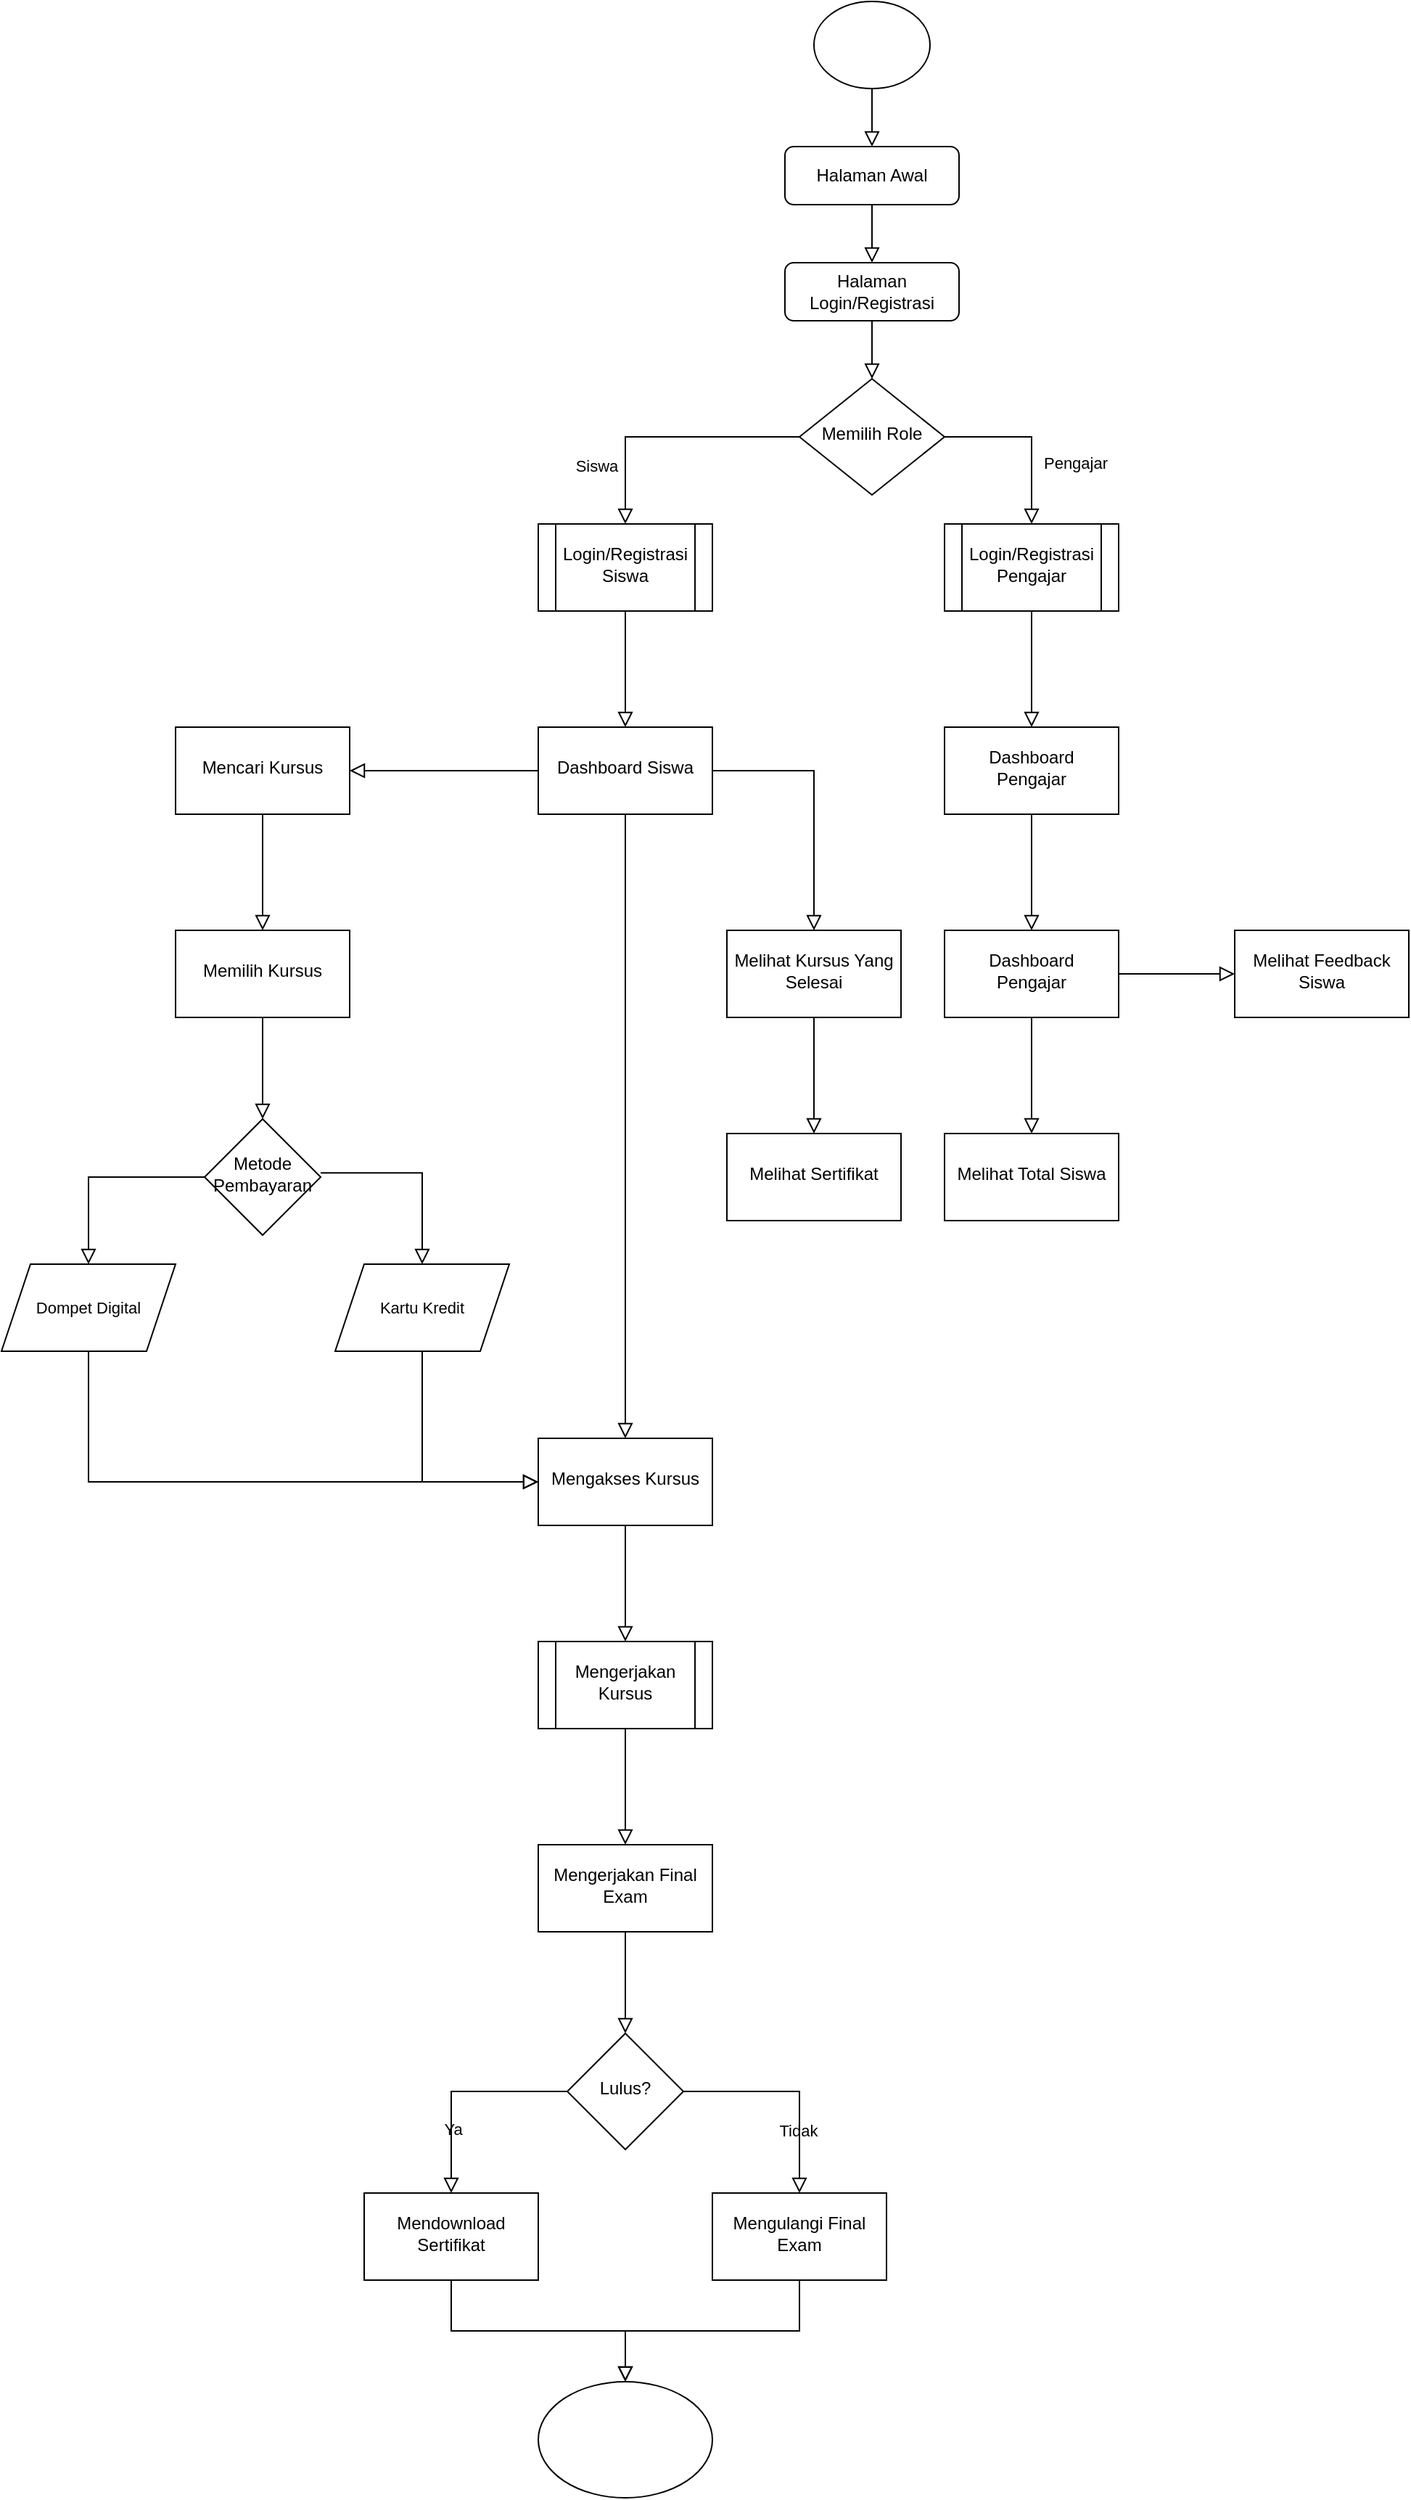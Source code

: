 <mxfile version="26.0.12">
  <diagram id="C5RBs43oDa-KdzZeNtuy" name="Page-1">
    <mxGraphModel dx="1753" dy="1668" grid="1" gridSize="10" guides="1" tooltips="1" connect="1" arrows="1" fold="1" page="1" pageScale="1" pageWidth="827" pageHeight="1169" math="0" shadow="0">
      <root>
        <mxCell id="WIyWlLk6GJQsqaUBKTNV-0" />
        <mxCell id="WIyWlLk6GJQsqaUBKTNV-1" parent="WIyWlLk6GJQsqaUBKTNV-0" />
        <mxCell id="doHnMJxgSsr2NYavL-G8-13" style="edgeStyle=orthogonalEdgeStyle;shape=connector;rounded=0;orthogonalLoop=1;jettySize=auto;html=1;exitX=0.5;exitY=1;exitDx=0;exitDy=0;entryX=0.5;entryY=0;entryDx=0;entryDy=0;shadow=0;strokeColor=default;strokeWidth=1;align=center;verticalAlign=middle;fontFamily=Helvetica;fontSize=11;fontColor=default;labelBackgroundColor=none;endArrow=block;endFill=0;endSize=8;" edge="1" parent="WIyWlLk6GJQsqaUBKTNV-1" source="WIyWlLk6GJQsqaUBKTNV-3" target="doHnMJxgSsr2NYavL-G8-12">
          <mxGeometry relative="1" as="geometry" />
        </mxCell>
        <mxCell id="WIyWlLk6GJQsqaUBKTNV-3" value="Halaman Awal" style="rounded=1;whiteSpace=wrap;html=1;fontSize=12;glass=0;strokeWidth=1;shadow=0;" parent="WIyWlLk6GJQsqaUBKTNV-1" vertex="1">
          <mxGeometry x="160" y="70" width="120" height="40" as="geometry" />
        </mxCell>
        <mxCell id="doHnMJxgSsr2NYavL-G8-17" style="edgeStyle=orthogonalEdgeStyle;shape=connector;rounded=0;orthogonalLoop=1;jettySize=auto;html=1;exitX=0;exitY=0.5;exitDx=0;exitDy=0;shadow=0;strokeColor=default;strokeWidth=1;align=center;verticalAlign=middle;fontFamily=Helvetica;fontSize=11;fontColor=default;labelBackgroundColor=none;endArrow=block;endFill=0;endSize=8;entryX=0.5;entryY=0;entryDx=0;entryDy=0;" edge="1" parent="WIyWlLk6GJQsqaUBKTNV-1" source="WIyWlLk6GJQsqaUBKTNV-6" target="doHnMJxgSsr2NYavL-G8-24">
          <mxGeometry relative="1" as="geometry">
            <mxPoint x="110" y="270" as="sourcePoint" />
            <mxPoint x="49.966" y="330.028" as="targetPoint" />
          </mxGeometry>
        </mxCell>
        <mxCell id="doHnMJxgSsr2NYavL-G8-19" value="Siswa" style="edgeLabel;html=1;align=center;verticalAlign=middle;resizable=0;points=[];fontFamily=Helvetica;fontSize=11;fontColor=default;labelBackgroundColor=none;" vertex="1" connectable="0" parent="doHnMJxgSsr2NYavL-G8-17">
          <mxGeometry x="0.291" y="-1" relative="1" as="geometry">
            <mxPoint x="-24" y="21" as="offset" />
          </mxGeometry>
        </mxCell>
        <mxCell id="doHnMJxgSsr2NYavL-G8-18" style="edgeStyle=orthogonalEdgeStyle;shape=connector;rounded=0;orthogonalLoop=1;jettySize=auto;html=1;exitX=1;exitY=0.5;exitDx=0;exitDy=0;shadow=0;strokeColor=default;strokeWidth=1;align=center;verticalAlign=middle;fontFamily=Helvetica;fontSize=11;fontColor=default;labelBackgroundColor=none;endArrow=block;endFill=0;endSize=8;entryX=0.5;entryY=0;entryDx=0;entryDy=0;" edge="1" parent="WIyWlLk6GJQsqaUBKTNV-1" target="doHnMJxgSsr2NYavL-G8-26">
          <mxGeometry relative="1" as="geometry">
            <mxPoint x="270.0" y="269.97" as="sourcePoint" />
            <mxPoint x="329.966" y="329.998" as="targetPoint" />
            <Array as="points">
              <mxPoint x="330" y="270" />
            </Array>
          </mxGeometry>
        </mxCell>
        <mxCell id="doHnMJxgSsr2NYavL-G8-20" value="Pengajar" style="edgeLabel;html=1;align=center;verticalAlign=middle;resizable=0;points=[];fontFamily=Helvetica;fontSize=11;fontColor=default;labelBackgroundColor=none;" vertex="1" connectable="0" parent="doHnMJxgSsr2NYavL-G8-18">
          <mxGeometry x="0.291" y="1" relative="1" as="geometry">
            <mxPoint x="29" as="offset" />
          </mxGeometry>
        </mxCell>
        <mxCell id="WIyWlLk6GJQsqaUBKTNV-6" value="Memilih Role" style="rhombus;whiteSpace=wrap;html=1;shadow=0;fontFamily=Helvetica;fontSize=12;align=center;strokeWidth=1;spacing=6;spacingTop=-4;" parent="WIyWlLk6GJQsqaUBKTNV-1" vertex="1">
          <mxGeometry x="170" y="230" width="100" height="80" as="geometry" />
        </mxCell>
        <mxCell id="doHnMJxgSsr2NYavL-G8-8" style="edgeStyle=orthogonalEdgeStyle;shape=connector;rounded=0;orthogonalLoop=1;jettySize=auto;html=1;exitX=0.5;exitY=1;exitDx=0;exitDy=0;entryX=0.5;entryY=0;entryDx=0;entryDy=0;shadow=0;strokeColor=default;strokeWidth=1;align=center;verticalAlign=middle;fontFamily=Helvetica;fontSize=11;fontColor=default;labelBackgroundColor=none;endArrow=block;endFill=0;endSize=8;" edge="1" parent="WIyWlLk6GJQsqaUBKTNV-1" source="doHnMJxgSsr2NYavL-G8-7" target="WIyWlLk6GJQsqaUBKTNV-3">
          <mxGeometry relative="1" as="geometry" />
        </mxCell>
        <mxCell id="doHnMJxgSsr2NYavL-G8-7" value="" style="ellipse;whiteSpace=wrap;html=1;fontFamily=Helvetica;fontSize=11;fontColor=default;labelBackgroundColor=none;" vertex="1" parent="WIyWlLk6GJQsqaUBKTNV-1">
          <mxGeometry x="180" y="-30" width="80" height="60" as="geometry" />
        </mxCell>
        <mxCell id="doHnMJxgSsr2NYavL-G8-14" style="edgeStyle=orthogonalEdgeStyle;shape=connector;rounded=0;orthogonalLoop=1;jettySize=auto;html=1;exitX=0.5;exitY=1;exitDx=0;exitDy=0;entryX=0.5;entryY=0;entryDx=0;entryDy=0;shadow=0;strokeColor=default;strokeWidth=1;align=center;verticalAlign=middle;fontFamily=Helvetica;fontSize=11;fontColor=default;labelBackgroundColor=none;endArrow=block;endFill=0;endSize=8;" edge="1" parent="WIyWlLk6GJQsqaUBKTNV-1" source="doHnMJxgSsr2NYavL-G8-12" target="WIyWlLk6GJQsqaUBKTNV-6">
          <mxGeometry relative="1" as="geometry" />
        </mxCell>
        <mxCell id="doHnMJxgSsr2NYavL-G8-12" value="Halaman Login/Registrasi" style="rounded=1;whiteSpace=wrap;html=1;fontSize=12;glass=0;strokeWidth=1;shadow=0;" vertex="1" parent="WIyWlLk6GJQsqaUBKTNV-1">
          <mxGeometry x="160" y="150" width="120" height="40" as="geometry" />
        </mxCell>
        <mxCell id="doHnMJxgSsr2NYavL-G8-34" value="" style="edgeStyle=orthogonalEdgeStyle;shape=connector;rounded=0;orthogonalLoop=1;jettySize=auto;html=1;shadow=0;strokeColor=default;strokeWidth=1;align=center;verticalAlign=middle;fontFamily=Helvetica;fontSize=11;fontColor=default;labelBackgroundColor=none;endArrow=block;endFill=0;endSize=8;" edge="1" parent="WIyWlLk6GJQsqaUBKTNV-1" source="doHnMJxgSsr2NYavL-G8-24" target="doHnMJxgSsr2NYavL-G8-33">
          <mxGeometry relative="1" as="geometry" />
        </mxCell>
        <mxCell id="doHnMJxgSsr2NYavL-G8-24" value="Login/Registrasi Siswa" style="shape=process;whiteSpace=wrap;html=1;backgroundOutline=1;shadow=0;strokeWidth=1;spacing=6;spacingTop=-4;" vertex="1" parent="WIyWlLk6GJQsqaUBKTNV-1">
          <mxGeometry x="-10" y="330" width="120" height="60" as="geometry" />
        </mxCell>
        <mxCell id="doHnMJxgSsr2NYavL-G8-36" value="" style="edgeStyle=orthogonalEdgeStyle;shape=connector;rounded=0;orthogonalLoop=1;jettySize=auto;html=1;shadow=0;strokeColor=default;strokeWidth=1;align=center;verticalAlign=middle;fontFamily=Helvetica;fontSize=11;fontColor=default;labelBackgroundColor=none;endArrow=block;endFill=0;endSize=8;" edge="1" parent="WIyWlLk6GJQsqaUBKTNV-1" source="doHnMJxgSsr2NYavL-G8-26" target="doHnMJxgSsr2NYavL-G8-35">
          <mxGeometry relative="1" as="geometry" />
        </mxCell>
        <mxCell id="doHnMJxgSsr2NYavL-G8-26" value="Login/Registrasi Pengajar" style="shape=process;whiteSpace=wrap;html=1;backgroundOutline=1;shadow=0;strokeWidth=1;spacing=6;spacingTop=-4;" vertex="1" parent="WIyWlLk6GJQsqaUBKTNV-1">
          <mxGeometry x="270" y="330" width="120" height="60" as="geometry" />
        </mxCell>
        <mxCell id="doHnMJxgSsr2NYavL-G8-42" value="" style="edgeStyle=orthogonalEdgeStyle;shape=connector;rounded=0;orthogonalLoop=1;jettySize=auto;html=1;shadow=0;strokeColor=default;strokeWidth=1;align=center;verticalAlign=middle;fontFamily=Helvetica;fontSize=11;fontColor=default;labelBackgroundColor=none;endArrow=block;endFill=0;endSize=8;" edge="1" parent="WIyWlLk6GJQsqaUBKTNV-1" source="doHnMJxgSsr2NYavL-G8-33" target="doHnMJxgSsr2NYavL-G8-41">
          <mxGeometry relative="1" as="geometry" />
        </mxCell>
        <mxCell id="doHnMJxgSsr2NYavL-G8-44" value="" style="edgeStyle=orthogonalEdgeStyle;shape=connector;rounded=0;orthogonalLoop=1;jettySize=auto;html=1;shadow=0;strokeColor=default;strokeWidth=1;align=center;verticalAlign=middle;fontFamily=Helvetica;fontSize=11;fontColor=default;labelBackgroundColor=none;endArrow=block;endFill=0;endSize=8;" edge="1" parent="WIyWlLk6GJQsqaUBKTNV-1" source="doHnMJxgSsr2NYavL-G8-33" target="doHnMJxgSsr2NYavL-G8-43">
          <mxGeometry relative="1" as="geometry">
            <Array as="points">
              <mxPoint x="180" y="500" />
            </Array>
          </mxGeometry>
        </mxCell>
        <mxCell id="doHnMJxgSsr2NYavL-G8-61" style="edgeStyle=orthogonalEdgeStyle;shape=connector;rounded=0;orthogonalLoop=1;jettySize=auto;html=1;exitX=0.5;exitY=1;exitDx=0;exitDy=0;shadow=0;strokeColor=default;strokeWidth=1;align=center;verticalAlign=middle;fontFamily=Helvetica;fontSize=11;fontColor=default;labelBackgroundColor=none;endArrow=block;endFill=0;endSize=8;" edge="1" parent="WIyWlLk6GJQsqaUBKTNV-1" source="doHnMJxgSsr2NYavL-G8-33" target="doHnMJxgSsr2NYavL-G8-58">
          <mxGeometry relative="1" as="geometry" />
        </mxCell>
        <mxCell id="doHnMJxgSsr2NYavL-G8-33" value="Dashboard Siswa" style="whiteSpace=wrap;html=1;shadow=0;strokeWidth=1;spacing=6;spacingTop=-4;" vertex="1" parent="WIyWlLk6GJQsqaUBKTNV-1">
          <mxGeometry x="-10" y="470" width="120" height="60" as="geometry" />
        </mxCell>
        <mxCell id="doHnMJxgSsr2NYavL-G8-47" value="" style="edgeStyle=orthogonalEdgeStyle;shape=connector;rounded=0;orthogonalLoop=1;jettySize=auto;html=1;shadow=0;strokeColor=default;strokeWidth=1;align=center;verticalAlign=middle;fontFamily=Helvetica;fontSize=11;fontColor=default;labelBackgroundColor=none;endArrow=block;endFill=0;endSize=8;" edge="1" parent="WIyWlLk6GJQsqaUBKTNV-1" source="doHnMJxgSsr2NYavL-G8-35" target="doHnMJxgSsr2NYavL-G8-46">
          <mxGeometry relative="1" as="geometry" />
        </mxCell>
        <mxCell id="doHnMJxgSsr2NYavL-G8-35" value="Dashboard Pengajar" style="whiteSpace=wrap;html=1;shadow=0;strokeWidth=1;spacing=6;spacingTop=-4;" vertex="1" parent="WIyWlLk6GJQsqaUBKTNV-1">
          <mxGeometry x="270" y="470" width="120" height="60" as="geometry" />
        </mxCell>
        <mxCell id="doHnMJxgSsr2NYavL-G8-49" value="" style="edgeStyle=orthogonalEdgeStyle;shape=connector;rounded=0;orthogonalLoop=1;jettySize=auto;html=1;shadow=0;strokeColor=default;strokeWidth=1;align=center;verticalAlign=middle;fontFamily=Helvetica;fontSize=11;fontColor=default;labelBackgroundColor=none;endArrow=block;endFill=0;endSize=8;" edge="1" parent="WIyWlLk6GJQsqaUBKTNV-1" source="doHnMJxgSsr2NYavL-G8-41" target="doHnMJxgSsr2NYavL-G8-48">
          <mxGeometry relative="1" as="geometry" />
        </mxCell>
        <mxCell id="doHnMJxgSsr2NYavL-G8-41" value="Mencari Kursus" style="whiteSpace=wrap;html=1;shadow=0;strokeWidth=1;spacing=6;spacingTop=-4;" vertex="1" parent="WIyWlLk6GJQsqaUBKTNV-1">
          <mxGeometry x="-260" y="470" width="120" height="60" as="geometry" />
        </mxCell>
        <mxCell id="doHnMJxgSsr2NYavL-G8-86" value="" style="edgeStyle=orthogonalEdgeStyle;shape=connector;rounded=0;orthogonalLoop=1;jettySize=auto;html=1;shadow=0;strokeColor=default;strokeWidth=1;align=center;verticalAlign=middle;fontFamily=Helvetica;fontSize=11;fontColor=default;labelBackgroundColor=none;endArrow=block;endFill=0;endSize=8;" edge="1" parent="WIyWlLk6GJQsqaUBKTNV-1" source="doHnMJxgSsr2NYavL-G8-43" target="doHnMJxgSsr2NYavL-G8-85">
          <mxGeometry relative="1" as="geometry" />
        </mxCell>
        <mxCell id="doHnMJxgSsr2NYavL-G8-43" value="Melihat Kursus Yang Selesai" style="whiteSpace=wrap;html=1;shadow=0;strokeWidth=1;spacing=6;spacingTop=-4;" vertex="1" parent="WIyWlLk6GJQsqaUBKTNV-1">
          <mxGeometry x="120" y="610" width="120" height="60" as="geometry" />
        </mxCell>
        <mxCell id="doHnMJxgSsr2NYavL-G8-88" value="" style="edgeStyle=orthogonalEdgeStyle;shape=connector;rounded=0;orthogonalLoop=1;jettySize=auto;html=1;shadow=0;strokeColor=default;strokeWidth=1;align=center;verticalAlign=middle;fontFamily=Helvetica;fontSize=11;fontColor=default;labelBackgroundColor=none;endArrow=block;endFill=0;endSize=8;" edge="1" parent="WIyWlLk6GJQsqaUBKTNV-1" source="doHnMJxgSsr2NYavL-G8-46" target="doHnMJxgSsr2NYavL-G8-87">
          <mxGeometry relative="1" as="geometry" />
        </mxCell>
        <mxCell id="doHnMJxgSsr2NYavL-G8-90" value="" style="edgeStyle=orthogonalEdgeStyle;shape=connector;rounded=0;orthogonalLoop=1;jettySize=auto;html=1;shadow=0;strokeColor=default;strokeWidth=1;align=center;verticalAlign=middle;fontFamily=Helvetica;fontSize=11;fontColor=default;labelBackgroundColor=none;endArrow=block;endFill=0;endSize=8;" edge="1" parent="WIyWlLk6GJQsqaUBKTNV-1" source="doHnMJxgSsr2NYavL-G8-46" target="doHnMJxgSsr2NYavL-G8-89">
          <mxGeometry relative="1" as="geometry" />
        </mxCell>
        <mxCell id="doHnMJxgSsr2NYavL-G8-46" value="Dashboard Pengajar" style="whiteSpace=wrap;html=1;shadow=0;strokeWidth=1;spacing=6;spacingTop=-4;" vertex="1" parent="WIyWlLk6GJQsqaUBKTNV-1">
          <mxGeometry x="270" y="610" width="120" height="60" as="geometry" />
        </mxCell>
        <mxCell id="doHnMJxgSsr2NYavL-G8-51" value="" style="edgeStyle=orthogonalEdgeStyle;shape=connector;rounded=0;orthogonalLoop=1;jettySize=auto;html=1;shadow=0;strokeColor=default;strokeWidth=1;align=center;verticalAlign=middle;fontFamily=Helvetica;fontSize=11;fontColor=default;labelBackgroundColor=none;endArrow=block;endFill=0;endSize=8;" edge="1" parent="WIyWlLk6GJQsqaUBKTNV-1" source="doHnMJxgSsr2NYavL-G8-48" target="doHnMJxgSsr2NYavL-G8-50">
          <mxGeometry relative="1" as="geometry" />
        </mxCell>
        <mxCell id="doHnMJxgSsr2NYavL-G8-48" value="Memilih Kursus" style="whiteSpace=wrap;html=1;shadow=0;strokeWidth=1;spacing=6;spacingTop=-4;" vertex="1" parent="WIyWlLk6GJQsqaUBKTNV-1">
          <mxGeometry x="-260" y="610" width="120" height="60" as="geometry" />
        </mxCell>
        <mxCell id="doHnMJxgSsr2NYavL-G8-53" value="" style="edgeStyle=orthogonalEdgeStyle;shape=connector;rounded=0;orthogonalLoop=1;jettySize=auto;html=1;shadow=0;strokeColor=default;strokeWidth=1;align=center;verticalAlign=middle;fontFamily=Helvetica;fontSize=11;fontColor=default;labelBackgroundColor=none;endArrow=block;endFill=0;endSize=8;entryX=0.5;entryY=0;entryDx=0;entryDy=0;" edge="1" parent="WIyWlLk6GJQsqaUBKTNV-1" source="doHnMJxgSsr2NYavL-G8-50" target="doHnMJxgSsr2NYavL-G8-65">
          <mxGeometry relative="1" as="geometry">
            <mxPoint x="-320.0" y="840" as="targetPoint" />
          </mxGeometry>
        </mxCell>
        <mxCell id="doHnMJxgSsr2NYavL-G8-55" value="" style="edgeStyle=orthogonalEdgeStyle;shape=connector;rounded=0;orthogonalLoop=1;jettySize=auto;html=1;shadow=0;strokeColor=default;strokeWidth=1;align=center;verticalAlign=middle;fontFamily=Helvetica;fontSize=11;fontColor=default;labelBackgroundColor=none;endArrow=block;endFill=0;endSize=8;entryX=0.508;entryY=0.048;entryDx=0;entryDy=0;entryPerimeter=0;" edge="1" parent="WIyWlLk6GJQsqaUBKTNV-1">
          <mxGeometry relative="1" as="geometry">
            <mxPoint x="-159.998" y="777.128" as="sourcePoint" />
            <mxPoint x="-89.02" y="839.99" as="targetPoint" />
            <Array as="points">
              <mxPoint x="-89.98" y="777.11" />
              <mxPoint x="-89.98" y="840.11" />
            </Array>
          </mxGeometry>
        </mxCell>
        <mxCell id="doHnMJxgSsr2NYavL-G8-50" value="&lt;div&gt;Metode&lt;/div&gt;Pembayaran" style="rhombus;whiteSpace=wrap;html=1;shadow=0;strokeWidth=1;spacing=6;spacingTop=-4;" vertex="1" parent="WIyWlLk6GJQsqaUBKTNV-1">
          <mxGeometry x="-240" y="740" width="80" height="80" as="geometry" />
        </mxCell>
        <mxCell id="doHnMJxgSsr2NYavL-G8-59" value="" style="edgeStyle=orthogonalEdgeStyle;shape=connector;rounded=0;orthogonalLoop=1;jettySize=auto;html=1;shadow=0;strokeColor=default;strokeWidth=1;align=center;verticalAlign=middle;fontFamily=Helvetica;fontSize=11;fontColor=default;labelBackgroundColor=none;endArrow=block;endFill=0;endSize=8;exitX=0.457;exitY=0.966;exitDx=0;exitDy=0;exitPerimeter=0;" edge="1" parent="WIyWlLk6GJQsqaUBKTNV-1" source="doHnMJxgSsr2NYavL-G8-65" target="doHnMJxgSsr2NYavL-G8-58">
          <mxGeometry relative="1" as="geometry">
            <mxPoint x="-320.0" y="900" as="sourcePoint" />
            <Array as="points">
              <mxPoint x="-320" y="898" />
              <mxPoint x="-320" y="990" />
            </Array>
          </mxGeometry>
        </mxCell>
        <mxCell id="doHnMJxgSsr2NYavL-G8-60" value="" style="edgeStyle=orthogonalEdgeStyle;shape=connector;rounded=0;orthogonalLoop=1;jettySize=auto;html=1;shadow=0;strokeColor=default;strokeWidth=1;align=center;verticalAlign=middle;fontFamily=Helvetica;fontSize=11;fontColor=default;labelBackgroundColor=none;endArrow=block;endFill=0;endSize=8;exitX=0.453;exitY=0.996;exitDx=0;exitDy=0;exitPerimeter=0;" edge="1" parent="WIyWlLk6GJQsqaUBKTNV-1" source="doHnMJxgSsr2NYavL-G8-66" target="doHnMJxgSsr2NYavL-G8-58">
          <mxGeometry relative="1" as="geometry">
            <mxPoint x="-90" y="900" as="sourcePoint" />
            <Array as="points">
              <mxPoint x="-90" y="900" />
              <mxPoint x="-90" y="990" />
            </Array>
          </mxGeometry>
        </mxCell>
        <mxCell id="doHnMJxgSsr2NYavL-G8-63" value="" style="edgeStyle=orthogonalEdgeStyle;shape=connector;rounded=0;orthogonalLoop=1;jettySize=auto;html=1;shadow=0;strokeColor=default;strokeWidth=1;align=center;verticalAlign=middle;fontFamily=Helvetica;fontSize=11;fontColor=default;labelBackgroundColor=none;endArrow=block;endFill=0;endSize=8;" edge="1" parent="WIyWlLk6GJQsqaUBKTNV-1" source="doHnMJxgSsr2NYavL-G8-58" target="doHnMJxgSsr2NYavL-G8-62">
          <mxGeometry relative="1" as="geometry" />
        </mxCell>
        <mxCell id="doHnMJxgSsr2NYavL-G8-58" value="Mengakses Kursus" style="whiteSpace=wrap;html=1;shadow=0;strokeWidth=1;spacing=6;spacingTop=-4;" vertex="1" parent="WIyWlLk6GJQsqaUBKTNV-1">
          <mxGeometry x="-10" y="960" width="120" height="60" as="geometry" />
        </mxCell>
        <mxCell id="doHnMJxgSsr2NYavL-G8-68" value="" style="edgeStyle=orthogonalEdgeStyle;shape=connector;rounded=0;orthogonalLoop=1;jettySize=auto;html=1;shadow=0;strokeColor=default;strokeWidth=1;align=center;verticalAlign=middle;fontFamily=Helvetica;fontSize=11;fontColor=default;labelBackgroundColor=none;endArrow=block;endFill=0;endSize=8;" edge="1" parent="WIyWlLk6GJQsqaUBKTNV-1" source="doHnMJxgSsr2NYavL-G8-62" target="doHnMJxgSsr2NYavL-G8-67">
          <mxGeometry relative="1" as="geometry" />
        </mxCell>
        <mxCell id="doHnMJxgSsr2NYavL-G8-62" value="Mengerjakan Kursus" style="shape=process;whiteSpace=wrap;html=1;backgroundOutline=1;shadow=0;strokeWidth=1;spacing=6;spacingTop=-4;" vertex="1" parent="WIyWlLk6GJQsqaUBKTNV-1">
          <mxGeometry x="-10" y="1100" width="120" height="60" as="geometry" />
        </mxCell>
        <mxCell id="doHnMJxgSsr2NYavL-G8-65" value="Dompet Digital" style="shape=parallelogram;perimeter=parallelogramPerimeter;whiteSpace=wrap;html=1;fixedSize=1;fontFamily=Helvetica;fontSize=11;fontColor=default;labelBackgroundColor=none;" vertex="1" parent="WIyWlLk6GJQsqaUBKTNV-1">
          <mxGeometry x="-380" y="840" width="120" height="60" as="geometry" />
        </mxCell>
        <mxCell id="doHnMJxgSsr2NYavL-G8-66" value="Kartu Kredit" style="shape=parallelogram;perimeter=parallelogramPerimeter;whiteSpace=wrap;html=1;fixedSize=1;fontFamily=Helvetica;fontSize=11;fontColor=default;labelBackgroundColor=none;" vertex="1" parent="WIyWlLk6GJQsqaUBKTNV-1">
          <mxGeometry x="-150" y="840" width="120" height="60" as="geometry" />
        </mxCell>
        <mxCell id="doHnMJxgSsr2NYavL-G8-70" value="" style="edgeStyle=orthogonalEdgeStyle;shape=connector;rounded=0;orthogonalLoop=1;jettySize=auto;html=1;shadow=0;strokeColor=default;strokeWidth=1;align=center;verticalAlign=middle;fontFamily=Helvetica;fontSize=11;fontColor=default;labelBackgroundColor=none;endArrow=block;endFill=0;endSize=8;" edge="1" parent="WIyWlLk6GJQsqaUBKTNV-1" source="doHnMJxgSsr2NYavL-G8-67" target="doHnMJxgSsr2NYavL-G8-69">
          <mxGeometry relative="1" as="geometry" />
        </mxCell>
        <mxCell id="doHnMJxgSsr2NYavL-G8-67" value="Mengerjakan Final Exam" style="whiteSpace=wrap;html=1;shadow=0;strokeWidth=1;spacing=6;spacingTop=-4;" vertex="1" parent="WIyWlLk6GJQsqaUBKTNV-1">
          <mxGeometry x="-10" y="1240" width="120" height="60" as="geometry" />
        </mxCell>
        <mxCell id="doHnMJxgSsr2NYavL-G8-72" value="" style="edgeStyle=orthogonalEdgeStyle;shape=connector;rounded=0;orthogonalLoop=1;jettySize=auto;html=1;shadow=0;strokeColor=default;strokeWidth=1;align=center;verticalAlign=middle;fontFamily=Helvetica;fontSize=11;fontColor=default;labelBackgroundColor=none;endArrow=block;endFill=0;endSize=8;" edge="1" parent="WIyWlLk6GJQsqaUBKTNV-1" source="doHnMJxgSsr2NYavL-G8-69" target="doHnMJxgSsr2NYavL-G8-71">
          <mxGeometry relative="1" as="geometry" />
        </mxCell>
        <mxCell id="doHnMJxgSsr2NYavL-G8-75" value="Ya" style="edgeLabel;html=1;align=center;verticalAlign=middle;resizable=0;points=[];fontFamily=Helvetica;fontSize=11;fontColor=default;labelBackgroundColor=none;" vertex="1" connectable="0" parent="doHnMJxgSsr2NYavL-G8-72">
          <mxGeometry x="0.407" y="1" relative="1" as="geometry">
            <mxPoint as="offset" />
          </mxGeometry>
        </mxCell>
        <mxCell id="doHnMJxgSsr2NYavL-G8-74" value="" style="edgeStyle=orthogonalEdgeStyle;shape=connector;rounded=0;orthogonalLoop=1;jettySize=auto;html=1;shadow=0;strokeColor=default;strokeWidth=1;align=center;verticalAlign=middle;fontFamily=Helvetica;fontSize=11;fontColor=default;labelBackgroundColor=none;endArrow=block;endFill=0;endSize=8;" edge="1" parent="WIyWlLk6GJQsqaUBKTNV-1" source="doHnMJxgSsr2NYavL-G8-69" target="doHnMJxgSsr2NYavL-G8-73">
          <mxGeometry relative="1" as="geometry" />
        </mxCell>
        <mxCell id="doHnMJxgSsr2NYavL-G8-76" value="Tidak" style="edgeLabel;html=1;align=center;verticalAlign=middle;resizable=0;points=[];fontFamily=Helvetica;fontSize=11;fontColor=default;labelBackgroundColor=none;" vertex="1" connectable="0" parent="doHnMJxgSsr2NYavL-G8-74">
          <mxGeometry x="0.417" y="-1" relative="1" as="geometry">
            <mxPoint as="offset" />
          </mxGeometry>
        </mxCell>
        <mxCell id="doHnMJxgSsr2NYavL-G8-69" value="Lulus?" style="rhombus;whiteSpace=wrap;html=1;shadow=0;strokeWidth=1;spacing=6;spacingTop=-4;" vertex="1" parent="WIyWlLk6GJQsqaUBKTNV-1">
          <mxGeometry x="10" y="1370" width="80" height="80" as="geometry" />
        </mxCell>
        <mxCell id="doHnMJxgSsr2NYavL-G8-81" value="" style="edgeStyle=orthogonalEdgeStyle;shape=connector;rounded=0;orthogonalLoop=1;jettySize=auto;html=1;shadow=0;strokeColor=default;strokeWidth=1;align=center;verticalAlign=middle;fontFamily=Helvetica;fontSize=11;fontColor=default;labelBackgroundColor=none;endArrow=block;endFill=0;endSize=8;" edge="1" parent="WIyWlLk6GJQsqaUBKTNV-1" source="doHnMJxgSsr2NYavL-G8-71" target="doHnMJxgSsr2NYavL-G8-79">
          <mxGeometry relative="1" as="geometry" />
        </mxCell>
        <mxCell id="doHnMJxgSsr2NYavL-G8-71" value="Mendownload Sertifikat" style="whiteSpace=wrap;html=1;shadow=0;strokeWidth=1;spacing=6;spacingTop=-4;" vertex="1" parent="WIyWlLk6GJQsqaUBKTNV-1">
          <mxGeometry x="-130" y="1480" width="120" height="60" as="geometry" />
        </mxCell>
        <mxCell id="doHnMJxgSsr2NYavL-G8-82" value="" style="edgeStyle=orthogonalEdgeStyle;shape=connector;rounded=0;orthogonalLoop=1;jettySize=auto;html=1;shadow=0;strokeColor=default;strokeWidth=1;align=center;verticalAlign=middle;fontFamily=Helvetica;fontSize=11;fontColor=default;labelBackgroundColor=none;endArrow=block;endFill=0;endSize=8;" edge="1" parent="WIyWlLk6GJQsqaUBKTNV-1" source="doHnMJxgSsr2NYavL-G8-73" target="doHnMJxgSsr2NYavL-G8-79">
          <mxGeometry relative="1" as="geometry" />
        </mxCell>
        <mxCell id="doHnMJxgSsr2NYavL-G8-73" value="Mengulangi Final Exam" style="whiteSpace=wrap;html=1;shadow=0;strokeWidth=1;spacing=6;spacingTop=-4;" vertex="1" parent="WIyWlLk6GJQsqaUBKTNV-1">
          <mxGeometry x="110" y="1480" width="120" height="60" as="geometry" />
        </mxCell>
        <mxCell id="doHnMJxgSsr2NYavL-G8-79" value="" style="ellipse;whiteSpace=wrap;html=1;fontFamily=Helvetica;fontSize=11;fontColor=default;labelBackgroundColor=none;" vertex="1" parent="WIyWlLk6GJQsqaUBKTNV-1">
          <mxGeometry x="-10" y="1610" width="120" height="80" as="geometry" />
        </mxCell>
        <mxCell id="doHnMJxgSsr2NYavL-G8-85" value="Melihat Sertifikat" style="whiteSpace=wrap;html=1;shadow=0;strokeWidth=1;spacing=6;spacingTop=-4;" vertex="1" parent="WIyWlLk6GJQsqaUBKTNV-1">
          <mxGeometry x="120" y="750" width="120" height="60" as="geometry" />
        </mxCell>
        <mxCell id="doHnMJxgSsr2NYavL-G8-87" value="Melihat Total Siswa" style="whiteSpace=wrap;html=1;shadow=0;strokeWidth=1;spacing=6;spacingTop=-4;" vertex="1" parent="WIyWlLk6GJQsqaUBKTNV-1">
          <mxGeometry x="270" y="750" width="120" height="60" as="geometry" />
        </mxCell>
        <mxCell id="doHnMJxgSsr2NYavL-G8-89" value="Melihat Feedback Siswa" style="whiteSpace=wrap;html=1;shadow=0;strokeWidth=1;spacing=6;spacingTop=-4;" vertex="1" parent="WIyWlLk6GJQsqaUBKTNV-1">
          <mxGeometry x="470" y="610" width="120" height="60" as="geometry" />
        </mxCell>
      </root>
    </mxGraphModel>
  </diagram>
</mxfile>

